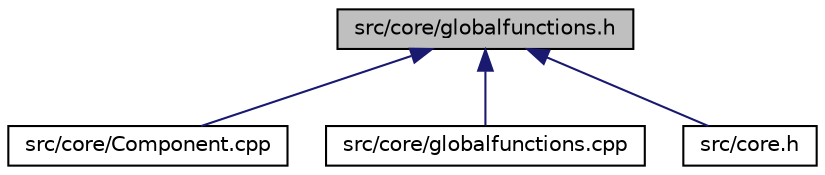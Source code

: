digraph "src/core/globalfunctions.h"
{
  edge [fontname="Helvetica",fontsize="10",labelfontname="Helvetica",labelfontsize="10"];
  node [fontname="Helvetica",fontsize="10",shape=record];
  Node1 [label="src/core/globalfunctions.h",height=0.2,width=0.4,color="black", fillcolor="grey75", style="filled" fontcolor="black"];
  Node1 -> Node2 [dir="back",color="midnightblue",fontsize="10",style="solid",fontname="Helvetica"];
  Node2 [label="src/core/Component.cpp",height=0.2,width=0.4,color="black", fillcolor="white", style="filled",URL="$Component_8cpp.html"];
  Node1 -> Node3 [dir="back",color="midnightblue",fontsize="10",style="solid",fontname="Helvetica"];
  Node3 [label="src/core/globalfunctions.cpp",height=0.2,width=0.4,color="black", fillcolor="white", style="filled",URL="$globalfunctions_8cpp.html"];
  Node1 -> Node4 [dir="back",color="midnightblue",fontsize="10",style="solid",fontname="Helvetica"];
  Node4 [label="src/core.h",height=0.2,width=0.4,color="black", fillcolor="white", style="filled",URL="$core_8h.html"];
}
